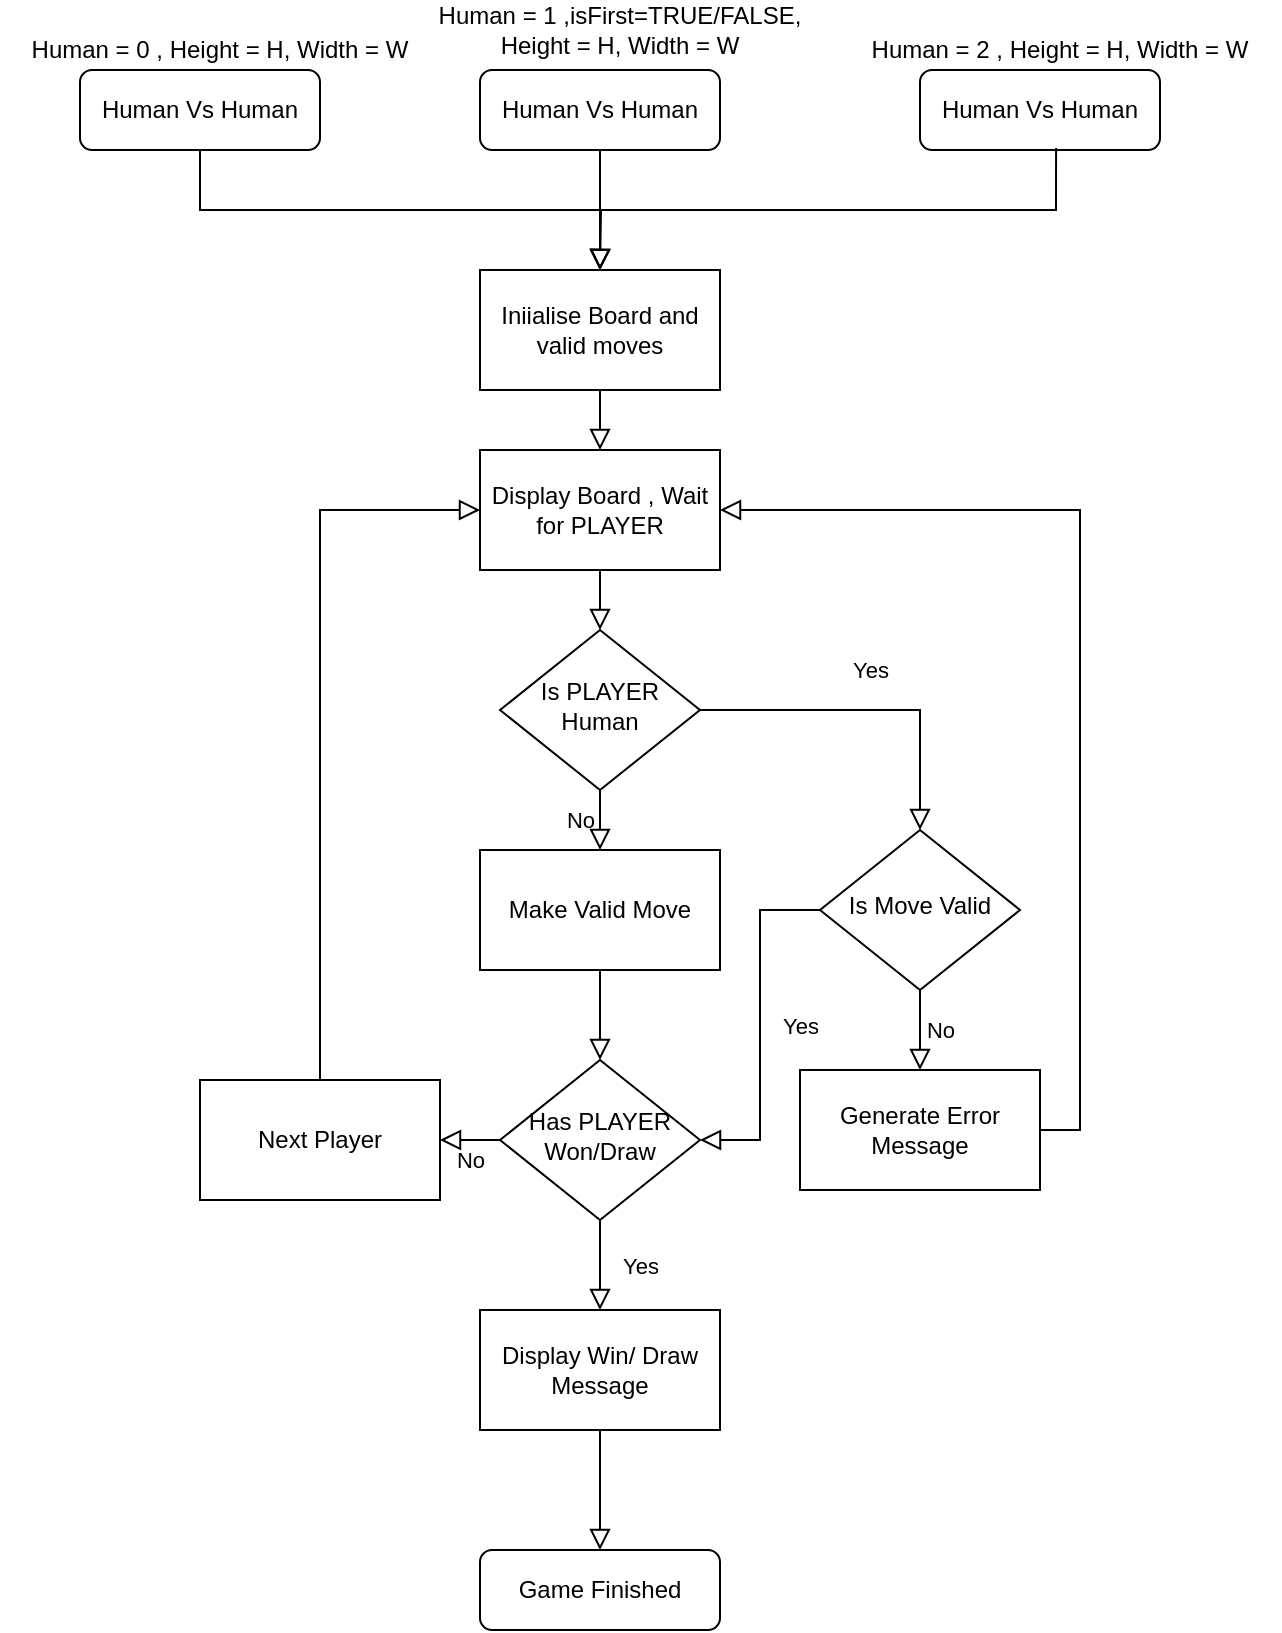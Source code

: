 <mxfile version="13.5.5" type="device"><diagram id="C5RBs43oDa-KdzZeNtuy" name="Page-1"><mxGraphModel dx="1422" dy="1914" grid="1" gridSize="10" guides="1" tooltips="1" connect="1" arrows="1" fold="1" page="1" pageScale="1" pageWidth="827" pageHeight="1169" math="0" shadow="0"><root><mxCell id="WIyWlLk6GJQsqaUBKTNV-0"/><mxCell id="WIyWlLk6GJQsqaUBKTNV-1" parent="WIyWlLk6GJQsqaUBKTNV-0"/><mxCell id="WIyWlLk6GJQsqaUBKTNV-2" value="" style="rounded=0;html=1;jettySize=auto;orthogonalLoop=1;fontSize=11;endArrow=block;endFill=0;endSize=8;strokeWidth=1;shadow=0;labelBackgroundColor=none;edgeStyle=orthogonalEdgeStyle;" parent="WIyWlLk6GJQsqaUBKTNV-1" source="WIyWlLk6GJQsqaUBKTNV-3" target="9t4q4TOhZwmcV0HdAGIF-0" edge="1"><mxGeometry relative="1" as="geometry"/></mxCell><mxCell id="WIyWlLk6GJQsqaUBKTNV-3" value="Human Vs Human" style="rounded=1;whiteSpace=wrap;html=1;fontSize=12;glass=0;strokeWidth=1;shadow=0;" parent="WIyWlLk6GJQsqaUBKTNV-1" vertex="1"><mxGeometry x="470" y="30" width="120" height="40" as="geometry"/></mxCell><mxCell id="9t4q4TOhZwmcV0HdAGIF-0" value="Iniialise Board and valid moves" style="rounded=0;whiteSpace=wrap;html=1;" vertex="1" parent="WIyWlLk6GJQsqaUBKTNV-1"><mxGeometry x="470" y="130" width="120" height="60" as="geometry"/></mxCell><mxCell id="9t4q4TOhZwmcV0HdAGIF-1" value="Human = 1 ,isFirst=TRUE/FALSE, Height = H, Width = W" style="text;html=1;strokeColor=none;fillColor=none;align=center;verticalAlign=middle;whiteSpace=wrap;rounded=0;" vertex="1" parent="WIyWlLk6GJQsqaUBKTNV-1"><mxGeometry x="430" width="220" height="20" as="geometry"/></mxCell><mxCell id="9t4q4TOhZwmcV0HdAGIF-2" value="Display Board , Wait for PLAYER" style="rounded=0;whiteSpace=wrap;html=1;" vertex="1" parent="WIyWlLk6GJQsqaUBKTNV-1"><mxGeometry x="470" y="220" width="120" height="60" as="geometry"/></mxCell><mxCell id="9t4q4TOhZwmcV0HdAGIF-4" value="" style="rounded=0;html=1;jettySize=auto;orthogonalLoop=1;fontSize=11;endArrow=block;endFill=0;endSize=8;strokeWidth=1;shadow=0;labelBackgroundColor=none;edgeStyle=orthogonalEdgeStyle;exitX=0.5;exitY=1;exitDx=0;exitDy=0;entryX=0.5;entryY=0;entryDx=0;entryDy=0;" edge="1" parent="WIyWlLk6GJQsqaUBKTNV-1" source="9t4q4TOhZwmcV0HdAGIF-0" target="9t4q4TOhZwmcV0HdAGIF-2"><mxGeometry relative="1" as="geometry"><mxPoint x="540" y="80" as="sourcePoint"/><mxPoint x="540" y="140" as="targetPoint"/></mxGeometry></mxCell><mxCell id="9t4q4TOhZwmcV0HdAGIF-5" value="Yes" style="rounded=0;html=1;jettySize=auto;orthogonalLoop=1;fontSize=11;endArrow=block;endFill=0;endSize=8;strokeWidth=1;shadow=0;labelBackgroundColor=none;edgeStyle=orthogonalEdgeStyle;exitX=1;exitY=0.5;exitDx=0;exitDy=0;entryX=0.5;entryY=0;entryDx=0;entryDy=0;" edge="1" parent="WIyWlLk6GJQsqaUBKTNV-1" source="9t4q4TOhZwmcV0HdAGIF-6" target="9t4q4TOhZwmcV0HdAGIF-8"><mxGeometry y="20" relative="1" as="geometry"><mxPoint as="offset"/><mxPoint x="630" y="400" as="targetPoint"/></mxGeometry></mxCell><mxCell id="9t4q4TOhZwmcV0HdAGIF-6" value="Is PLAYER Human" style="rhombus;whiteSpace=wrap;html=1;shadow=0;fontFamily=Helvetica;fontSize=12;align=center;strokeWidth=1;spacing=6;spacingTop=-4;" vertex="1" parent="WIyWlLk6GJQsqaUBKTNV-1"><mxGeometry x="480" y="310" width="100" height="80" as="geometry"/></mxCell><mxCell id="9t4q4TOhZwmcV0HdAGIF-7" value="No" style="edgeStyle=orthogonalEdgeStyle;rounded=0;html=1;jettySize=auto;orthogonalLoop=1;fontSize=11;endArrow=block;endFill=0;endSize=8;strokeWidth=1;shadow=0;labelBackgroundColor=none;exitX=0.5;exitY=1;exitDx=0;exitDy=0;" edge="1" parent="WIyWlLk6GJQsqaUBKTNV-1" source="9t4q4TOhZwmcV0HdAGIF-6" target="9t4q4TOhZwmcV0HdAGIF-17"><mxGeometry y="10" relative="1" as="geometry"><mxPoint as="offset"/><mxPoint x="150" y="220" as="sourcePoint"/><mxPoint x="530" y="470" as="targetPoint"/></mxGeometry></mxCell><mxCell id="9t4q4TOhZwmcV0HdAGIF-8" value="Is Move Valid" style="rhombus;whiteSpace=wrap;html=1;shadow=0;fontFamily=Helvetica;fontSize=12;align=center;strokeWidth=1;spacing=6;spacingTop=-4;" vertex="1" parent="WIyWlLk6GJQsqaUBKTNV-1"><mxGeometry x="640" y="410" width="100" height="80" as="geometry"/></mxCell><mxCell id="9t4q4TOhZwmcV0HdAGIF-9" value="Yes" style="rounded=0;html=1;jettySize=auto;orthogonalLoop=1;fontSize=11;endArrow=block;endFill=0;endSize=8;strokeWidth=1;shadow=0;labelBackgroundColor=none;edgeStyle=orthogonalEdgeStyle;entryX=1;entryY=0.5;entryDx=0;entryDy=0;" edge="1" parent="WIyWlLk6GJQsqaUBKTNV-1" source="9t4q4TOhZwmcV0HdAGIF-8" target="9t4q4TOhZwmcV0HdAGIF-23"><mxGeometry y="20" relative="1" as="geometry"><mxPoint as="offset"/><mxPoint x="615" y="555" as="targetPoint"/><mxPoint x="590" y="360" as="sourcePoint"/></mxGeometry></mxCell><mxCell id="9t4q4TOhZwmcV0HdAGIF-10" value="" style="rounded=0;html=1;jettySize=auto;orthogonalLoop=1;fontSize=11;endArrow=block;endFill=0;endSize=8;strokeWidth=1;shadow=0;labelBackgroundColor=none;edgeStyle=orthogonalEdgeStyle;entryX=0.5;entryY=0;entryDx=0;entryDy=0;" edge="1" parent="WIyWlLk6GJQsqaUBKTNV-1" target="9t4q4TOhZwmcV0HdAGIF-6"><mxGeometry relative="1" as="geometry"><mxPoint x="530" y="280" as="sourcePoint"/><mxPoint x="530" y="300" as="targetPoint"/></mxGeometry></mxCell><mxCell id="9t4q4TOhZwmcV0HdAGIF-14" value="No" style="edgeStyle=orthogonalEdgeStyle;rounded=0;html=1;jettySize=auto;orthogonalLoop=1;fontSize=11;endArrow=block;endFill=0;endSize=8;strokeWidth=1;shadow=0;labelBackgroundColor=none;exitX=0.5;exitY=1;exitDx=0;exitDy=0;entryX=0.5;entryY=0;entryDx=0;entryDy=0;" edge="1" parent="WIyWlLk6GJQsqaUBKTNV-1" source="9t4q4TOhZwmcV0HdAGIF-8" target="9t4q4TOhZwmcV0HdAGIF-15"><mxGeometry y="10" relative="1" as="geometry"><mxPoint as="offset"/><mxPoint x="540" y="400" as="sourcePoint"/><mxPoint x="630" y="550" as="targetPoint"/></mxGeometry></mxCell><mxCell id="9t4q4TOhZwmcV0HdAGIF-15" value="Generate Error Message" style="rounded=0;whiteSpace=wrap;html=1;" vertex="1" parent="WIyWlLk6GJQsqaUBKTNV-1"><mxGeometry x="630" y="530" width="120" height="60" as="geometry"/></mxCell><mxCell id="9t4q4TOhZwmcV0HdAGIF-16" value="Next Player&lt;span style=&quot;color: rgba(0 , 0 , 0 , 0) ; font-family: monospace ; font-size: 0px&quot;&gt;%3CmxGraphModel%3E%3Croot%3E%3CmxCell%20id%3D%220%22%2F%3E%3CmxCell%20id%3D%221%22%20parent%3D%220%22%2F%3E%3CmxCell%20id%3D%222%22%20value%3D%22Generate%20Error%20Message%22%20style%3D%22rounded%3D0%3BwhiteSpace%3Dwrap%3Bhtml%3D1%3B%22%20vertex%3D%221%22%20parent%3D%221%22%3E%3CmxGeometry%20x%3D%22570%22%20y%3D%22530%22%20width%3D%22120%22%20height%3D%2260%22%20as%3D%22geometry%22%2F%3E%3C%2FmxCell%3E%3C%2Froot%3E%3C%2FmxGraphModel%3E&lt;/span&gt;" style="rounded=0;whiteSpace=wrap;html=1;" vertex="1" parent="WIyWlLk6GJQsqaUBKTNV-1"><mxGeometry x="330" y="535" width="120" height="60" as="geometry"/></mxCell><mxCell id="9t4q4TOhZwmcV0HdAGIF-17" value="Make Valid Move" style="rounded=0;whiteSpace=wrap;html=1;" vertex="1" parent="WIyWlLk6GJQsqaUBKTNV-1"><mxGeometry x="470" y="420" width="120" height="60" as="geometry"/></mxCell><mxCell id="9t4q4TOhZwmcV0HdAGIF-20" value="" style="rounded=0;html=1;jettySize=auto;orthogonalLoop=1;fontSize=11;endArrow=block;endFill=0;endSize=8;strokeWidth=1;shadow=0;labelBackgroundColor=none;edgeStyle=orthogonalEdgeStyle;exitX=0.5;exitY=1;exitDx=0;exitDy=0;entryX=0.5;entryY=0;entryDx=0;entryDy=0;" edge="1" parent="WIyWlLk6GJQsqaUBKTNV-1" source="9t4q4TOhZwmcV0HdAGIF-17" target="9t4q4TOhZwmcV0HdAGIF-23"><mxGeometry relative="1" as="geometry"><mxPoint x="540" y="290" as="sourcePoint"/><mxPoint x="560" y="510" as="targetPoint"/></mxGeometry></mxCell><mxCell id="9t4q4TOhZwmcV0HdAGIF-21" value="" style="rounded=0;html=1;jettySize=auto;orthogonalLoop=1;fontSize=11;endArrow=block;endFill=0;endSize=8;strokeWidth=1;shadow=0;labelBackgroundColor=none;edgeStyle=orthogonalEdgeStyle;entryX=1;entryY=0.5;entryDx=0;entryDy=0;exitX=1;exitY=0.5;exitDx=0;exitDy=0;" edge="1" parent="WIyWlLk6GJQsqaUBKTNV-1" source="9t4q4TOhZwmcV0HdAGIF-15" target="9t4q4TOhZwmcV0HdAGIF-2"><mxGeometry relative="1" as="geometry"><mxPoint x="540" y="490" as="sourcePoint"/><mxPoint x="540" y="535" as="targetPoint"/></mxGeometry></mxCell><mxCell id="9t4q4TOhZwmcV0HdAGIF-22" value="" style="rounded=0;html=1;jettySize=auto;orthogonalLoop=1;fontSize=11;endArrow=block;endFill=0;endSize=8;strokeWidth=1;shadow=0;labelBackgroundColor=none;edgeStyle=orthogonalEdgeStyle;entryX=0;entryY=0.5;entryDx=0;entryDy=0;exitX=0.5;exitY=0;exitDx=0;exitDy=0;" edge="1" parent="WIyWlLk6GJQsqaUBKTNV-1" source="9t4q4TOhZwmcV0HdAGIF-16" target="9t4q4TOhZwmcV0HdAGIF-2"><mxGeometry relative="1" as="geometry"><mxPoint x="550" y="500" as="sourcePoint"/><mxPoint x="550" y="545" as="targetPoint"/></mxGeometry></mxCell><mxCell id="9t4q4TOhZwmcV0HdAGIF-23" value="Has PLAYER Won/Draw" style="rhombus;whiteSpace=wrap;html=1;shadow=0;fontFamily=Helvetica;fontSize=12;align=center;strokeWidth=1;spacing=6;spacingTop=-4;" vertex="1" parent="WIyWlLk6GJQsqaUBKTNV-1"><mxGeometry x="480" y="525" width="100" height="80" as="geometry"/></mxCell><mxCell id="9t4q4TOhZwmcV0HdAGIF-24" value="Yes" style="rounded=0;html=1;jettySize=auto;orthogonalLoop=1;fontSize=11;endArrow=block;endFill=0;endSize=8;strokeWidth=1;shadow=0;labelBackgroundColor=none;edgeStyle=orthogonalEdgeStyle;exitX=0.5;exitY=1;exitDx=0;exitDy=0;entryX=0.5;entryY=0;entryDx=0;entryDy=0;" edge="1" parent="WIyWlLk6GJQsqaUBKTNV-1" source="9t4q4TOhZwmcV0HdAGIF-23" target="9t4q4TOhZwmcV0HdAGIF-26"><mxGeometry y="20" relative="1" as="geometry"><mxPoint as="offset"/><mxPoint x="530" y="690" as="targetPoint"/><mxPoint x="590" y="360" as="sourcePoint"/></mxGeometry></mxCell><mxCell id="9t4q4TOhZwmcV0HdAGIF-25" value="No" style="edgeStyle=orthogonalEdgeStyle;rounded=0;html=1;jettySize=auto;orthogonalLoop=1;fontSize=11;endArrow=block;endFill=0;endSize=8;strokeWidth=1;shadow=0;labelBackgroundColor=none;exitX=0;exitY=0.5;exitDx=0;exitDy=0;entryX=1;entryY=0.5;entryDx=0;entryDy=0;" edge="1" parent="WIyWlLk6GJQsqaUBKTNV-1" source="9t4q4TOhZwmcV0HdAGIF-23" target="9t4q4TOhZwmcV0HdAGIF-16"><mxGeometry y="10" relative="1" as="geometry"><mxPoint as="offset"/><mxPoint x="700" y="500" as="sourcePoint"/><mxPoint x="700" y="540" as="targetPoint"/></mxGeometry></mxCell><mxCell id="9t4q4TOhZwmcV0HdAGIF-26" value="Display Win/ Draw Message" style="rounded=0;whiteSpace=wrap;html=1;" vertex="1" parent="WIyWlLk6GJQsqaUBKTNV-1"><mxGeometry x="470" y="650" width="120" height="60" as="geometry"/></mxCell><mxCell id="9t4q4TOhZwmcV0HdAGIF-27" value="Game Finished" style="rounded=1;whiteSpace=wrap;html=1;fontSize=12;glass=0;strokeWidth=1;shadow=0;" vertex="1" parent="WIyWlLk6GJQsqaUBKTNV-1"><mxGeometry x="470" y="770" width="120" height="40" as="geometry"/></mxCell><mxCell id="9t4q4TOhZwmcV0HdAGIF-29" value="" style="rounded=0;html=1;jettySize=auto;orthogonalLoop=1;fontSize=11;endArrow=block;endFill=0;endSize=8;strokeWidth=1;shadow=0;labelBackgroundColor=none;edgeStyle=orthogonalEdgeStyle;exitX=0.5;exitY=1;exitDx=0;exitDy=0;entryX=0.5;entryY=0;entryDx=0;entryDy=0;" edge="1" parent="WIyWlLk6GJQsqaUBKTNV-1" source="9t4q4TOhZwmcV0HdAGIF-26" target="9t4q4TOhZwmcV0HdAGIF-27"><mxGeometry relative="1" as="geometry"><mxPoint x="540" y="490" as="sourcePoint"/><mxPoint x="540" y="535" as="targetPoint"/></mxGeometry></mxCell><mxCell id="9t4q4TOhZwmcV0HdAGIF-30" value="Human Vs Human" style="rounded=1;whiteSpace=wrap;html=1;fontSize=12;glass=0;strokeWidth=1;shadow=0;" vertex="1" parent="WIyWlLk6GJQsqaUBKTNV-1"><mxGeometry x="690" y="30" width="120" height="40" as="geometry"/></mxCell><mxCell id="9t4q4TOhZwmcV0HdAGIF-31" value="Human = 2 , Height = H, Width = W" style="text;html=1;strokeColor=none;fillColor=none;align=center;verticalAlign=middle;whiteSpace=wrap;rounded=0;" vertex="1" parent="WIyWlLk6GJQsqaUBKTNV-1"><mxGeometry x="650" y="10" width="220" height="20" as="geometry"/></mxCell><mxCell id="9t4q4TOhZwmcV0HdAGIF-32" value="Human Vs Human" style="rounded=1;whiteSpace=wrap;html=1;fontSize=12;glass=0;strokeWidth=1;shadow=0;" vertex="1" parent="WIyWlLk6GJQsqaUBKTNV-1"><mxGeometry x="270" y="30" width="120" height="40" as="geometry"/></mxCell><mxCell id="9t4q4TOhZwmcV0HdAGIF-33" value="Human = 0 , Height = H, Width = W" style="text;html=1;strokeColor=none;fillColor=none;align=center;verticalAlign=middle;whiteSpace=wrap;rounded=0;" vertex="1" parent="WIyWlLk6GJQsqaUBKTNV-1"><mxGeometry x="230" y="10" width="220" height="20" as="geometry"/></mxCell><mxCell id="9t4q4TOhZwmcV0HdAGIF-34" value="" style="rounded=0;html=1;jettySize=auto;orthogonalLoop=1;fontSize=11;endArrow=block;endFill=0;endSize=8;strokeWidth=1;shadow=0;labelBackgroundColor=none;edgeStyle=orthogonalEdgeStyle;exitX=0.5;exitY=1;exitDx=0;exitDy=0;entryX=0.5;entryY=0;entryDx=0;entryDy=0;" edge="1" parent="WIyWlLk6GJQsqaUBKTNV-1" source="9t4q4TOhZwmcV0HdAGIF-32" target="9t4q4TOhZwmcV0HdAGIF-0"><mxGeometry relative="1" as="geometry"><mxPoint x="540" y="80" as="sourcePoint"/><mxPoint x="540" y="140" as="targetPoint"/></mxGeometry></mxCell><mxCell id="9t4q4TOhZwmcV0HdAGIF-35" value="" style="rounded=0;html=1;jettySize=auto;orthogonalLoop=1;fontSize=11;endArrow=block;endFill=0;endSize=8;strokeWidth=1;shadow=0;labelBackgroundColor=none;edgeStyle=orthogonalEdgeStyle;exitX=0.567;exitY=0.975;exitDx=0;exitDy=0;exitPerimeter=0;" edge="1" parent="WIyWlLk6GJQsqaUBKTNV-1" source="9t4q4TOhZwmcV0HdAGIF-30"><mxGeometry relative="1" as="geometry"><mxPoint x="550" y="90" as="sourcePoint"/><mxPoint x="530" y="130" as="targetPoint"/></mxGeometry></mxCell></root></mxGraphModel></diagram></mxfile>
